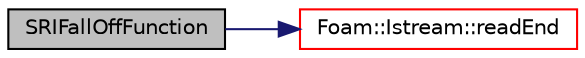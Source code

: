 digraph "SRIFallOffFunction"
{
  bgcolor="transparent";
  edge [fontname="Helvetica",fontsize="10",labelfontname="Helvetica",labelfontsize="10"];
  node [fontname="Helvetica",fontsize="10",shape=record];
  rankdir="LR";
  Node2 [label="SRIFallOffFunction",height=0.2,width=0.4,color="black", fillcolor="grey75", style="filled", fontcolor="black"];
  Node2 -> Node3 [color="midnightblue",fontsize="10",style="solid",fontname="Helvetica"];
  Node3 [label="Foam::Istream::readEnd",height=0.2,width=0.4,color="red",URL="$a27341.html#a092d231ce97840ca80cad9b0e98acbb8"];
}
